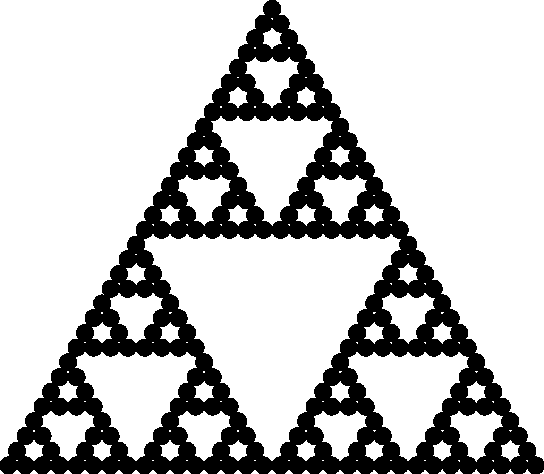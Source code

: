 unitsize(0.3cm);

int n = 32;
int[][] values = new int[n][n];

pair o = (0, 0);
pair u = unit((1, -sqrt(3)));
pair v = unit((1, sqrt(3)));

for (int i = 0; i < n; ++i) {
  for (int j = 0; i + j < n; ++j) {
    if (i == 0 || j == 0) {
      values[i][j] = 1;
    } else {
      values[i][j] = values[i - 1][j] + values[i][j - 1];
    }

    pair p = i * u - j * v;

    if (values[i][j] % 2 == 1) {
      fill(shift(i * u - j * v) * scale(1 / 2) * unitcircle);
    }
  }
}
